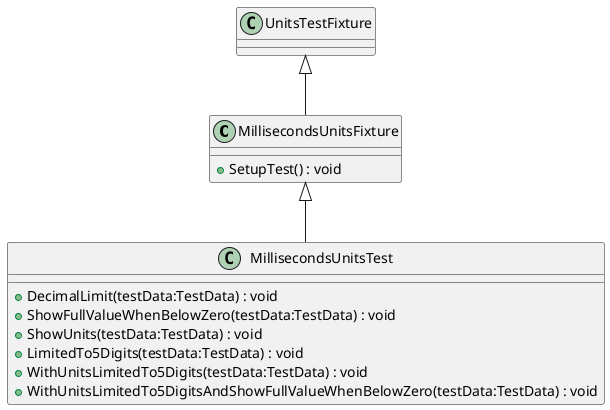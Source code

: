 @startuml
class MillisecondsUnitsFixture {
    + SetupTest() : void
}
class MillisecondsUnitsTest {
    + DecimalLimit(testData:TestData) : void
    + ShowFullValueWhenBelowZero(testData:TestData) : void
    + ShowUnits(testData:TestData) : void
    + LimitedTo5Digits(testData:TestData) : void
    + WithUnitsLimitedTo5Digits(testData:TestData) : void
    + WithUnitsLimitedTo5DigitsAndShowFullValueWhenBelowZero(testData:TestData) : void
}
UnitsTestFixture <|-- MillisecondsUnitsFixture
MillisecondsUnitsFixture <|-- MillisecondsUnitsTest
@enduml
